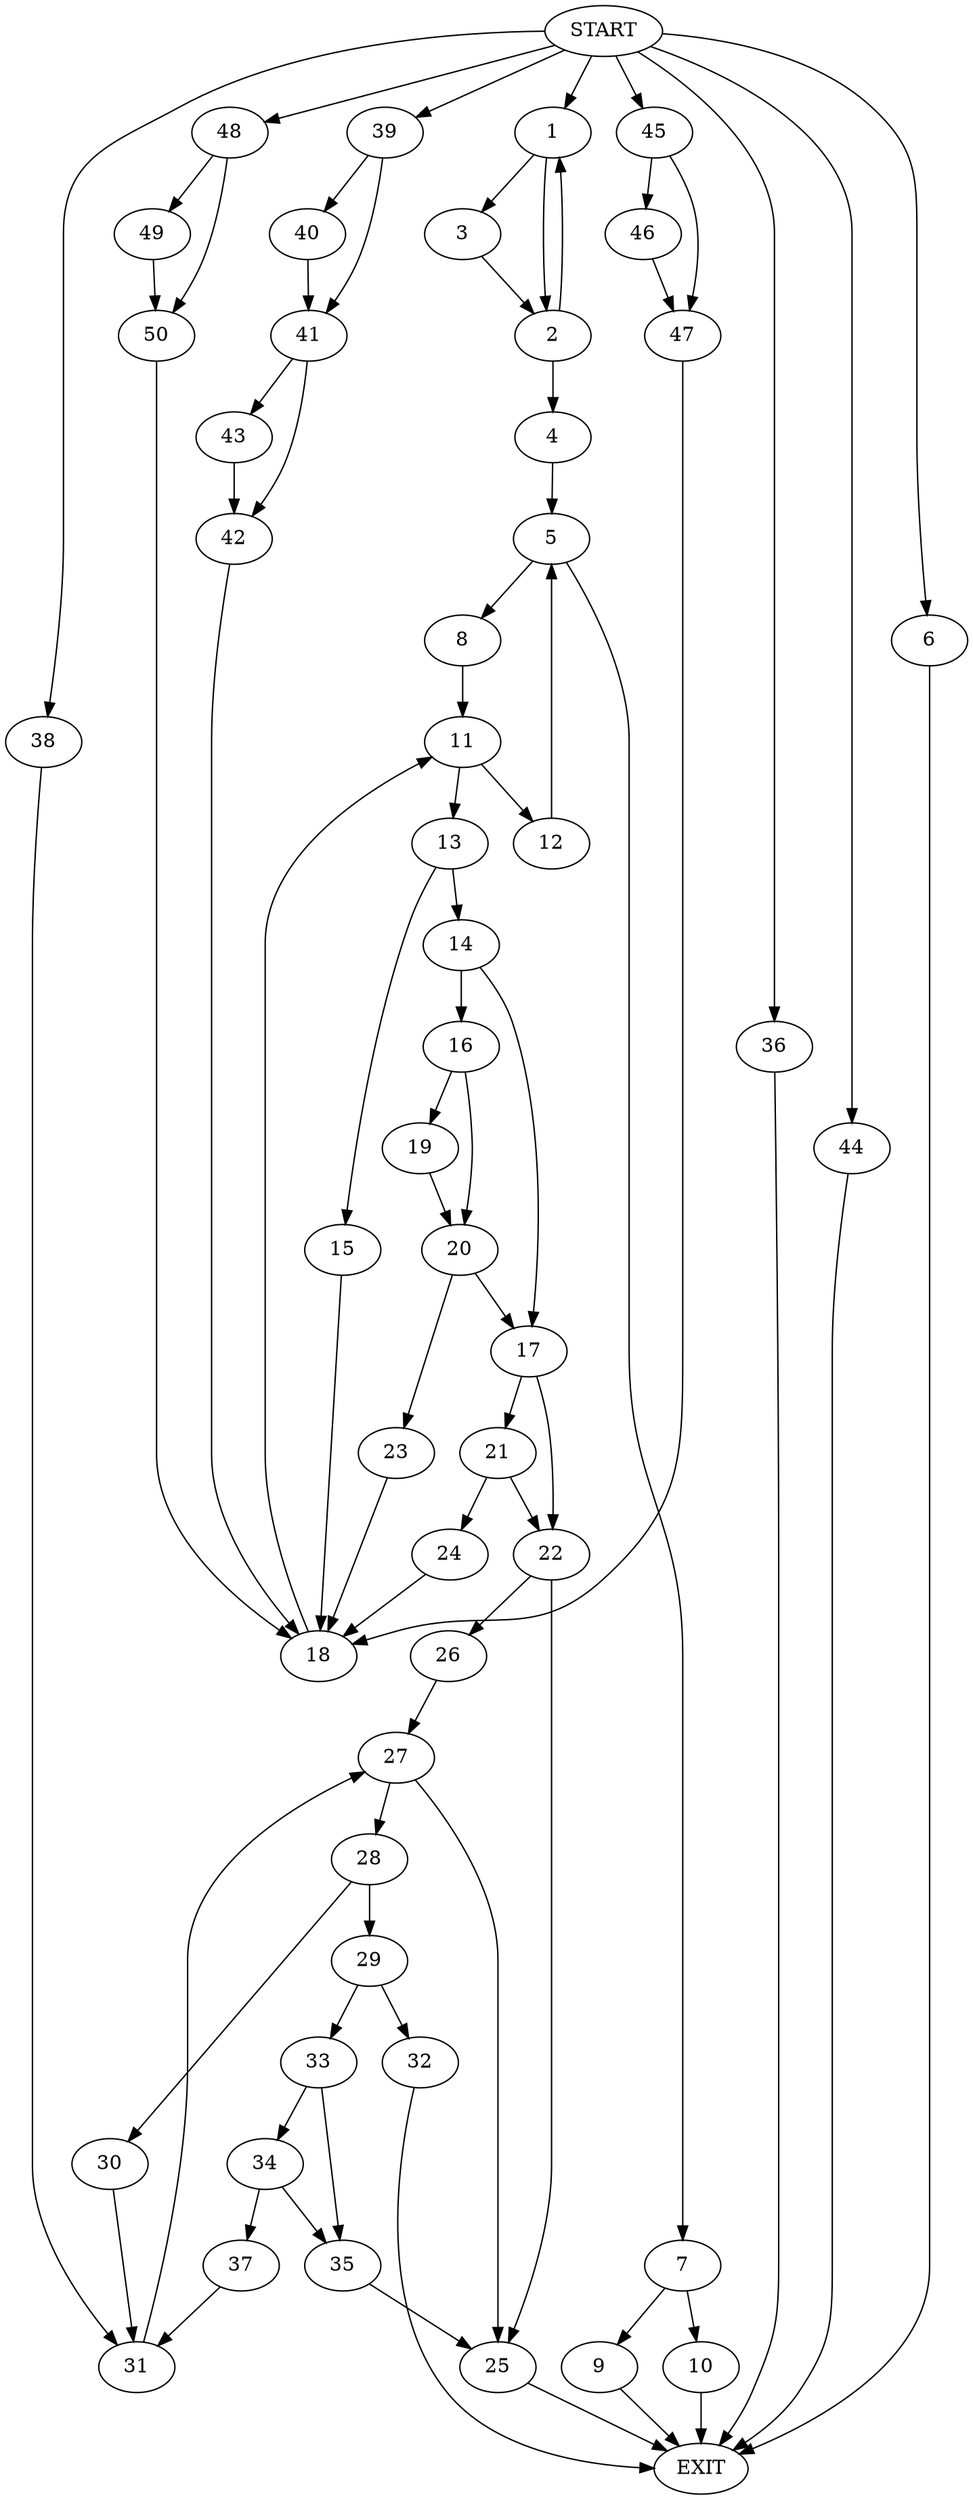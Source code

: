 digraph {
0 [label="START"]
51 [label="EXIT"]
0 -> 1
1 -> 2
1 -> 3
2 -> 4
2 -> 1
3 -> 2
4 -> 5
0 -> 6
6 -> 51
5 -> 7
5 -> 8
7 -> 9
7 -> 10
8 -> 11
11 -> 12
11 -> 13
12 -> 5
13 -> 14
13 -> 15
14 -> 16
14 -> 17
15 -> 18
18 -> 11
16 -> 19
16 -> 20
17 -> 21
17 -> 22
19 -> 20
20 -> 17
20 -> 23
23 -> 18
21 -> 24
21 -> 22
22 -> 25
22 -> 26
24 -> 18
26 -> 27
25 -> 51
27 -> 28
27 -> 25
28 -> 29
28 -> 30
30 -> 31
29 -> 32
29 -> 33
31 -> 27
32 -> 51
33 -> 34
33 -> 35
0 -> 36
36 -> 51
35 -> 25
34 -> 37
34 -> 35
37 -> 31
0 -> 38
38 -> 31
0 -> 39
39 -> 40
39 -> 41
40 -> 41
41 -> 42
41 -> 43
43 -> 42
42 -> 18
0 -> 44
44 -> 51
0 -> 45
45 -> 46
45 -> 47
47 -> 18
46 -> 47
0 -> 48
48 -> 49
48 -> 50
49 -> 50
50 -> 18
9 -> 51
10 -> 51
}
